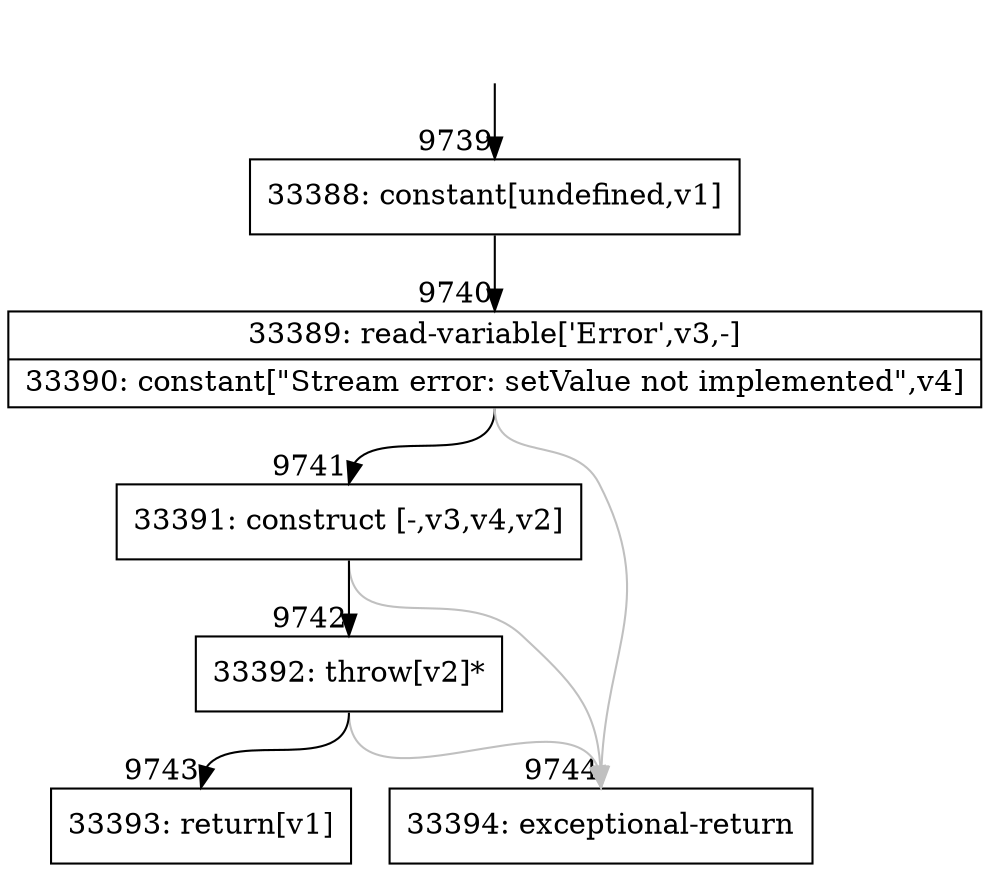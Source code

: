 digraph {
rankdir="TD"
BB_entry828[shape=none,label=""];
BB_entry828 -> BB9739 [tailport=s, headport=n, headlabel="    9739"]
BB9739 [shape=record label="{33388: constant[undefined,v1]}" ] 
BB9739 -> BB9740 [tailport=s, headport=n, headlabel="      9740"]
BB9740 [shape=record label="{33389: read-variable['Error',v3,-]|33390: constant[\"Stream error: setValue not implemented\",v4]}" ] 
BB9740 -> BB9741 [tailport=s, headport=n, headlabel="      9741"]
BB9740 -> BB9744 [tailport=s, headport=n, color=gray, headlabel="      9744"]
BB9741 [shape=record label="{33391: construct [-,v3,v4,v2]}" ] 
BB9741 -> BB9742 [tailport=s, headport=n, headlabel="      9742"]
BB9741 -> BB9744 [tailport=s, headport=n, color=gray]
BB9742 [shape=record label="{33392: throw[v2]*}" ] 
BB9742 -> BB9743 [tailport=s, headport=n, headlabel="      9743"]
BB9742 -> BB9744 [tailport=s, headport=n, color=gray]
BB9743 [shape=record label="{33393: return[v1]}" ] 
BB9744 [shape=record label="{33394: exceptional-return}" ] 
//#$~ 17477
}
